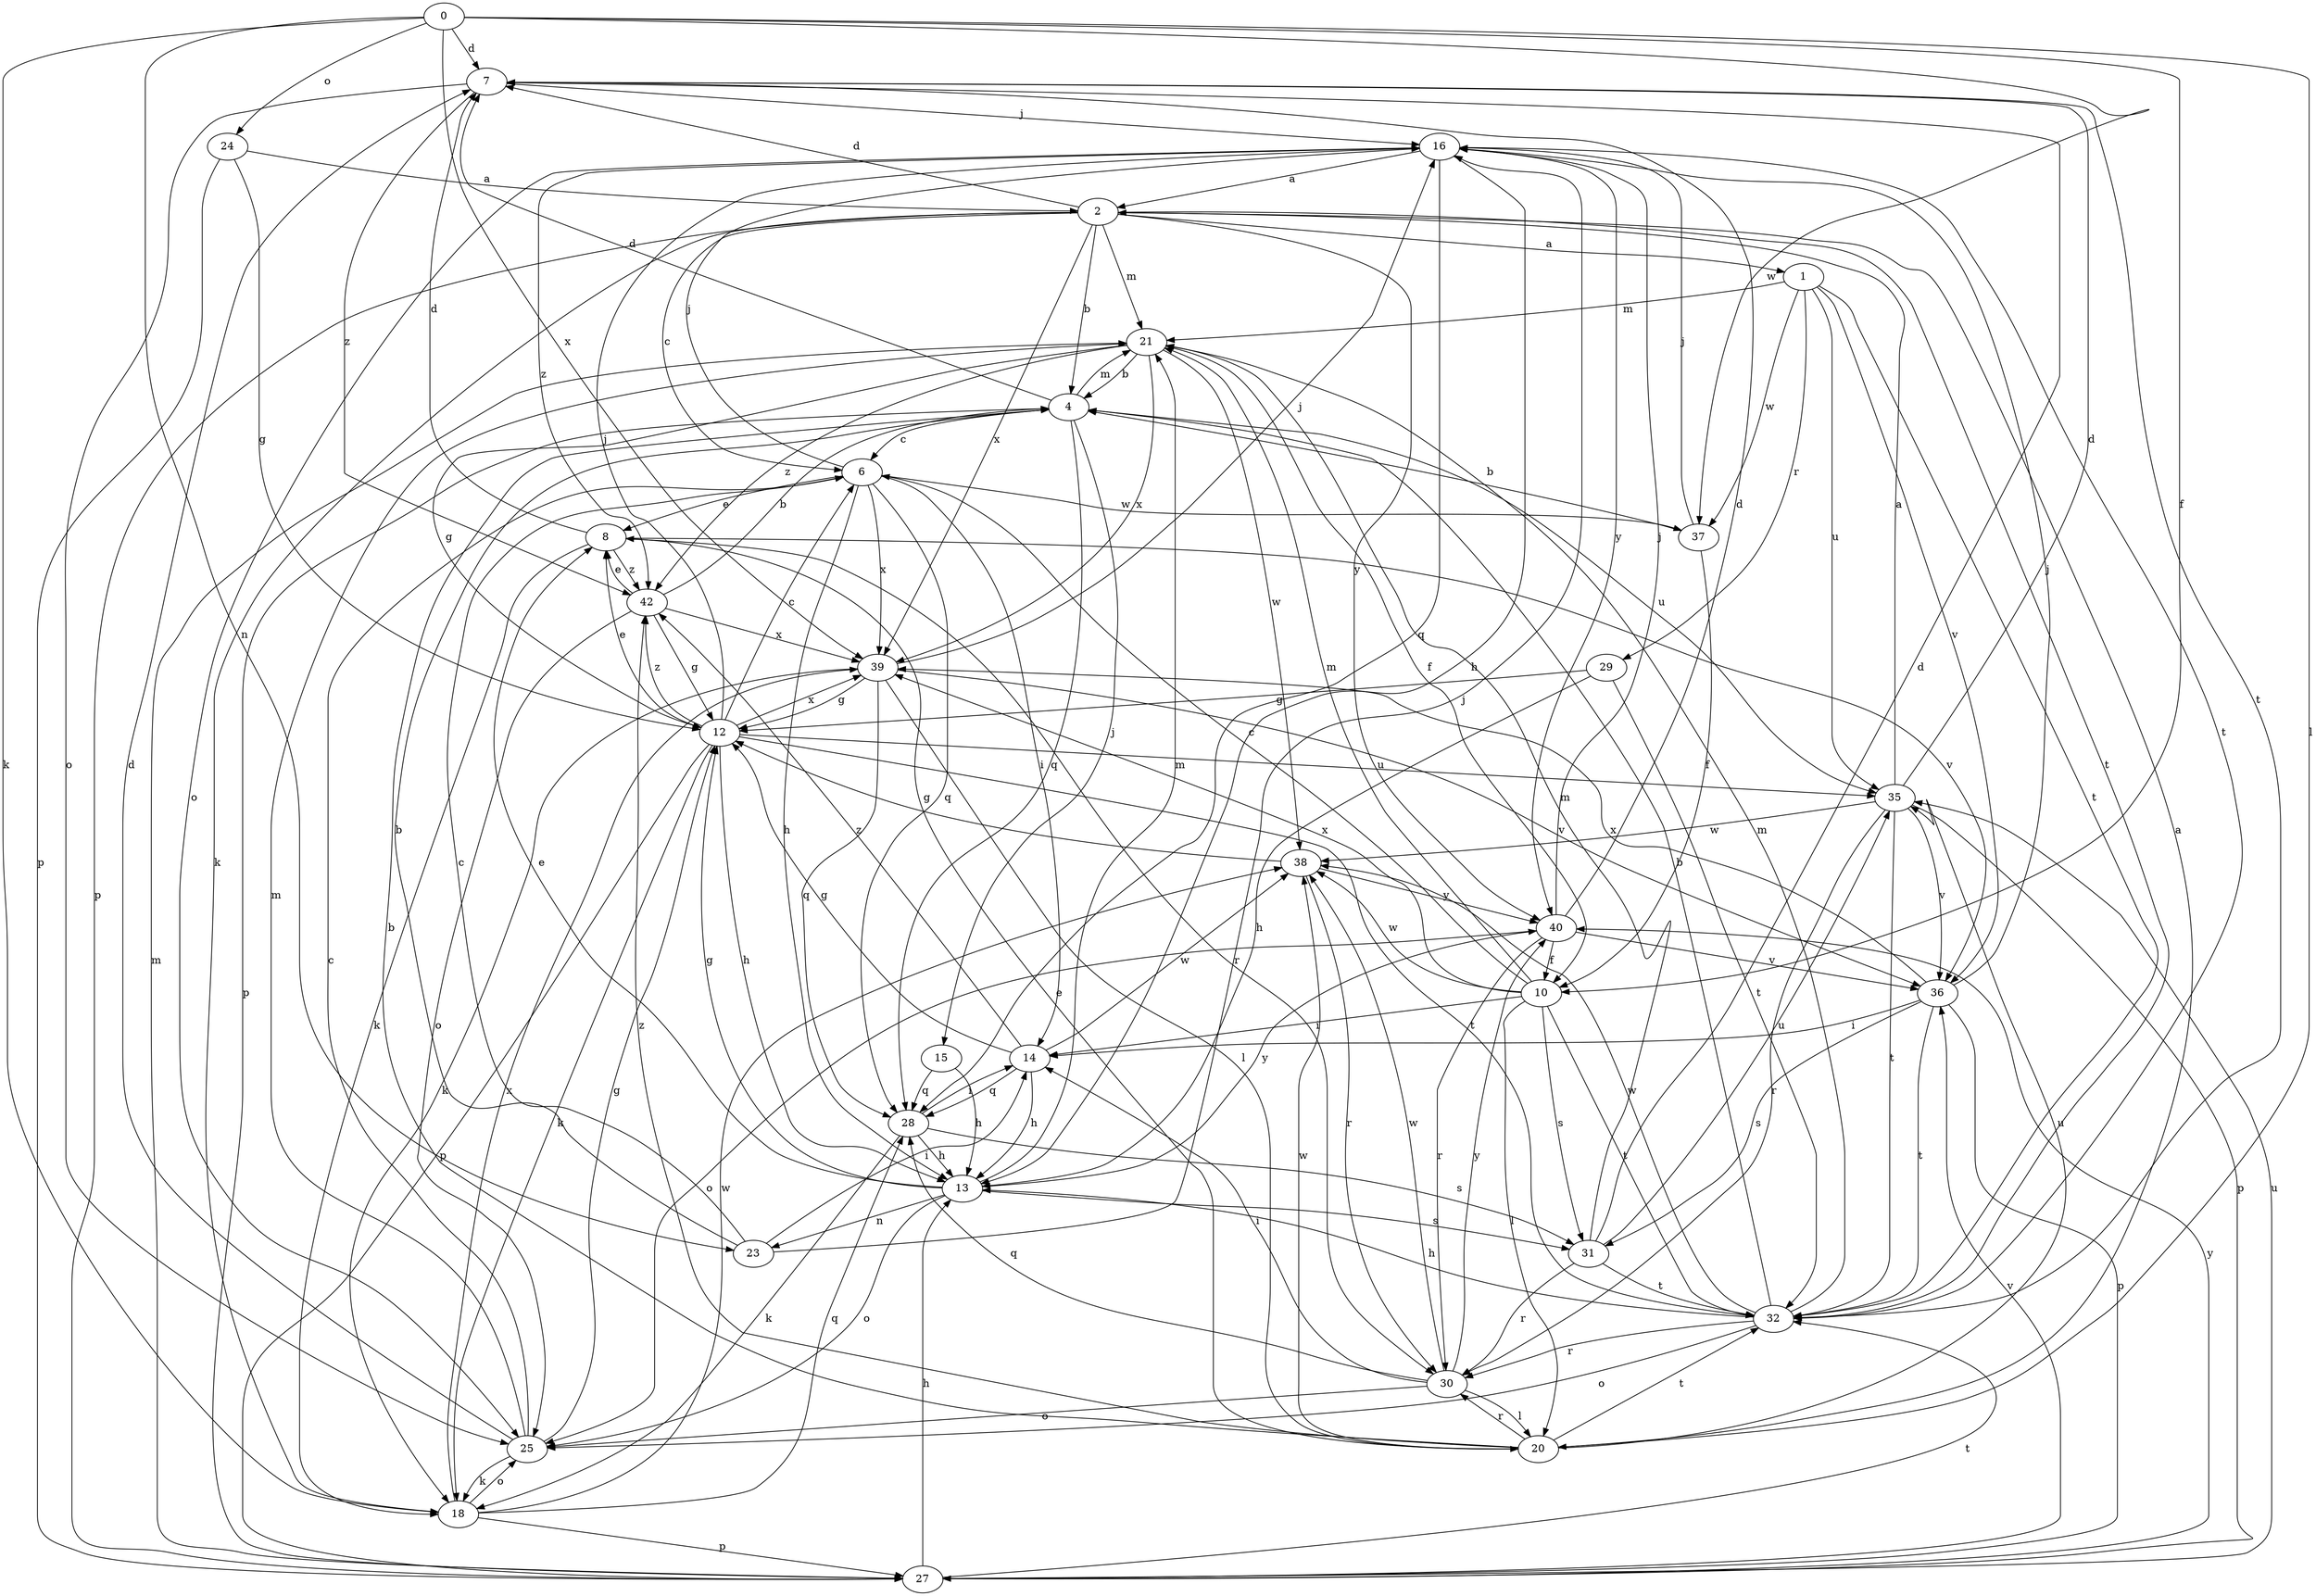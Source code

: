 strict digraph  {
0;
1;
2;
4;
6;
7;
8;
10;
12;
13;
14;
15;
16;
18;
20;
21;
23;
24;
25;
27;
28;
29;
30;
31;
32;
35;
36;
37;
38;
39;
40;
42;
0 -> 7  [label=d];
0 -> 10  [label=f];
0 -> 18  [label=k];
0 -> 20  [label=l];
0 -> 23  [label=n];
0 -> 24  [label=o];
0 -> 37  [label=w];
0 -> 39  [label=x];
1 -> 21  [label=m];
1 -> 29  [label=r];
1 -> 32  [label=t];
1 -> 35  [label=u];
1 -> 36  [label=v];
1 -> 37  [label=w];
2 -> 1  [label=a];
2 -> 4  [label=b];
2 -> 6  [label=c];
2 -> 7  [label=d];
2 -> 18  [label=k];
2 -> 21  [label=m];
2 -> 27  [label=p];
2 -> 32  [label=t];
2 -> 39  [label=x];
2 -> 40  [label=y];
4 -> 6  [label=c];
4 -> 7  [label=d];
4 -> 15  [label=j];
4 -> 21  [label=m];
4 -> 27  [label=p];
4 -> 28  [label=q];
4 -> 35  [label=u];
6 -> 8  [label=e];
6 -> 13  [label=h];
6 -> 14  [label=i];
6 -> 16  [label=j];
6 -> 28  [label=q];
6 -> 37  [label=w];
6 -> 39  [label=x];
7 -> 16  [label=j];
7 -> 25  [label=o];
7 -> 32  [label=t];
7 -> 42  [label=z];
8 -> 7  [label=d];
8 -> 18  [label=k];
8 -> 30  [label=r];
8 -> 36  [label=v];
8 -> 42  [label=z];
10 -> 6  [label=c];
10 -> 14  [label=i];
10 -> 20  [label=l];
10 -> 21  [label=m];
10 -> 31  [label=s];
10 -> 32  [label=t];
10 -> 38  [label=w];
10 -> 39  [label=x];
12 -> 6  [label=c];
12 -> 8  [label=e];
12 -> 13  [label=h];
12 -> 16  [label=j];
12 -> 18  [label=k];
12 -> 27  [label=p];
12 -> 32  [label=t];
12 -> 35  [label=u];
12 -> 39  [label=x];
12 -> 42  [label=z];
13 -> 8  [label=e];
13 -> 12  [label=g];
13 -> 21  [label=m];
13 -> 23  [label=n];
13 -> 25  [label=o];
13 -> 31  [label=s];
13 -> 40  [label=y];
14 -> 12  [label=g];
14 -> 13  [label=h];
14 -> 28  [label=q];
14 -> 38  [label=w];
14 -> 42  [label=z];
15 -> 13  [label=h];
15 -> 28  [label=q];
16 -> 2  [label=a];
16 -> 13  [label=h];
16 -> 25  [label=o];
16 -> 28  [label=q];
16 -> 32  [label=t];
16 -> 40  [label=y];
16 -> 42  [label=z];
18 -> 25  [label=o];
18 -> 27  [label=p];
18 -> 28  [label=q];
18 -> 38  [label=w];
18 -> 39  [label=x];
20 -> 2  [label=a];
20 -> 4  [label=b];
20 -> 8  [label=e];
20 -> 30  [label=r];
20 -> 32  [label=t];
20 -> 35  [label=u];
20 -> 38  [label=w];
20 -> 42  [label=z];
21 -> 4  [label=b];
21 -> 10  [label=f];
21 -> 12  [label=g];
21 -> 38  [label=w];
21 -> 39  [label=x];
21 -> 42  [label=z];
23 -> 4  [label=b];
23 -> 6  [label=c];
23 -> 14  [label=i];
23 -> 16  [label=j];
24 -> 2  [label=a];
24 -> 12  [label=g];
24 -> 27  [label=p];
25 -> 6  [label=c];
25 -> 7  [label=d];
25 -> 12  [label=g];
25 -> 18  [label=k];
25 -> 21  [label=m];
27 -> 13  [label=h];
27 -> 21  [label=m];
27 -> 32  [label=t];
27 -> 35  [label=u];
27 -> 36  [label=v];
27 -> 40  [label=y];
28 -> 13  [label=h];
28 -> 14  [label=i];
28 -> 18  [label=k];
28 -> 31  [label=s];
29 -> 12  [label=g];
29 -> 13  [label=h];
29 -> 32  [label=t];
30 -> 14  [label=i];
30 -> 20  [label=l];
30 -> 25  [label=o];
30 -> 28  [label=q];
30 -> 38  [label=w];
30 -> 40  [label=y];
31 -> 7  [label=d];
31 -> 21  [label=m];
31 -> 30  [label=r];
31 -> 32  [label=t];
31 -> 35  [label=u];
32 -> 4  [label=b];
32 -> 13  [label=h];
32 -> 21  [label=m];
32 -> 25  [label=o];
32 -> 30  [label=r];
32 -> 38  [label=w];
35 -> 2  [label=a];
35 -> 7  [label=d];
35 -> 27  [label=p];
35 -> 30  [label=r];
35 -> 32  [label=t];
35 -> 36  [label=v];
35 -> 38  [label=w];
36 -> 14  [label=i];
36 -> 16  [label=j];
36 -> 27  [label=p];
36 -> 31  [label=s];
36 -> 32  [label=t];
36 -> 39  [label=x];
37 -> 4  [label=b];
37 -> 10  [label=f];
37 -> 16  [label=j];
38 -> 12  [label=g];
38 -> 30  [label=r];
38 -> 40  [label=y];
39 -> 12  [label=g];
39 -> 16  [label=j];
39 -> 18  [label=k];
39 -> 20  [label=l];
39 -> 28  [label=q];
39 -> 36  [label=v];
40 -> 7  [label=d];
40 -> 10  [label=f];
40 -> 16  [label=j];
40 -> 25  [label=o];
40 -> 30  [label=r];
40 -> 36  [label=v];
42 -> 4  [label=b];
42 -> 8  [label=e];
42 -> 12  [label=g];
42 -> 25  [label=o];
42 -> 39  [label=x];
}
